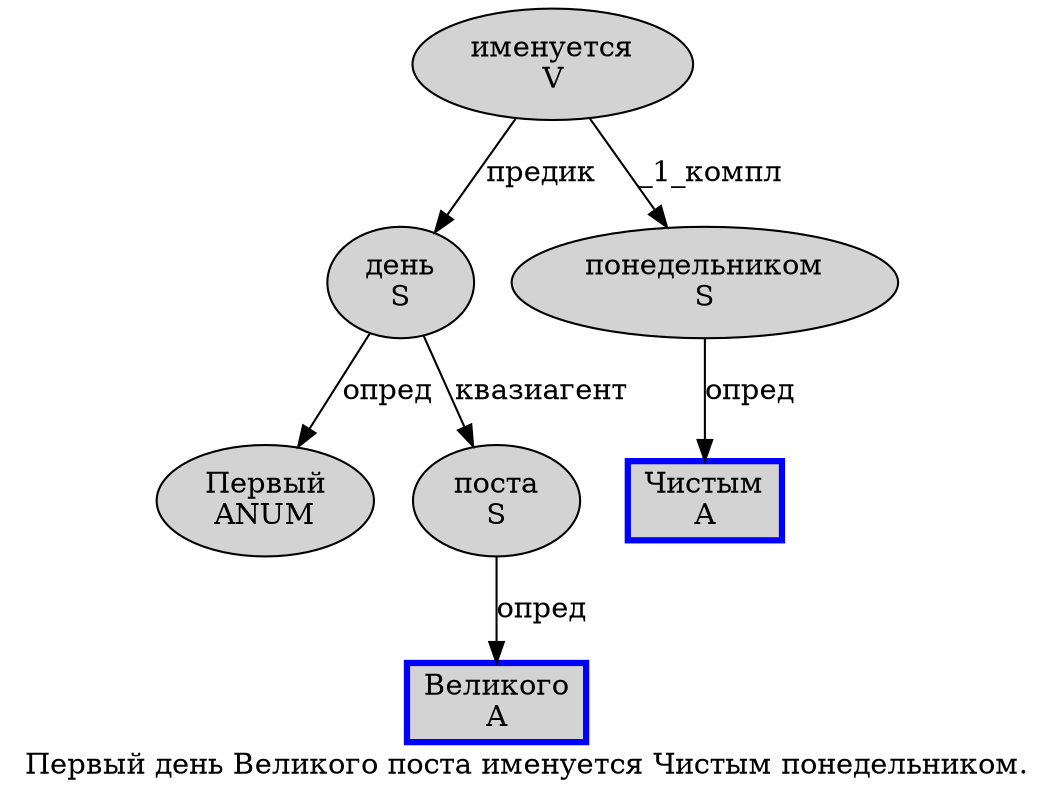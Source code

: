 digraph SENTENCE_1605 {
	graph [label="Первый день Великого поста именуется Чистым понедельником."]
	node [style=filled]
		0 [label="Первый
ANUM" color="" fillcolor=lightgray penwidth=1 shape=ellipse]
		1 [label="день
S" color="" fillcolor=lightgray penwidth=1 shape=ellipse]
		2 [label="Великого
A" color=blue fillcolor=lightgray penwidth=3 shape=box]
		3 [label="поста
S" color="" fillcolor=lightgray penwidth=1 shape=ellipse]
		4 [label="именуется
V" color="" fillcolor=lightgray penwidth=1 shape=ellipse]
		5 [label="Чистым
A" color=blue fillcolor=lightgray penwidth=3 shape=box]
		6 [label="понедельником
S" color="" fillcolor=lightgray penwidth=1 shape=ellipse]
			3 -> 2 [label="опред"]
			1 -> 0 [label="опред"]
			1 -> 3 [label="квазиагент"]
			6 -> 5 [label="опред"]
			4 -> 1 [label="предик"]
			4 -> 6 [label="_1_компл"]
}